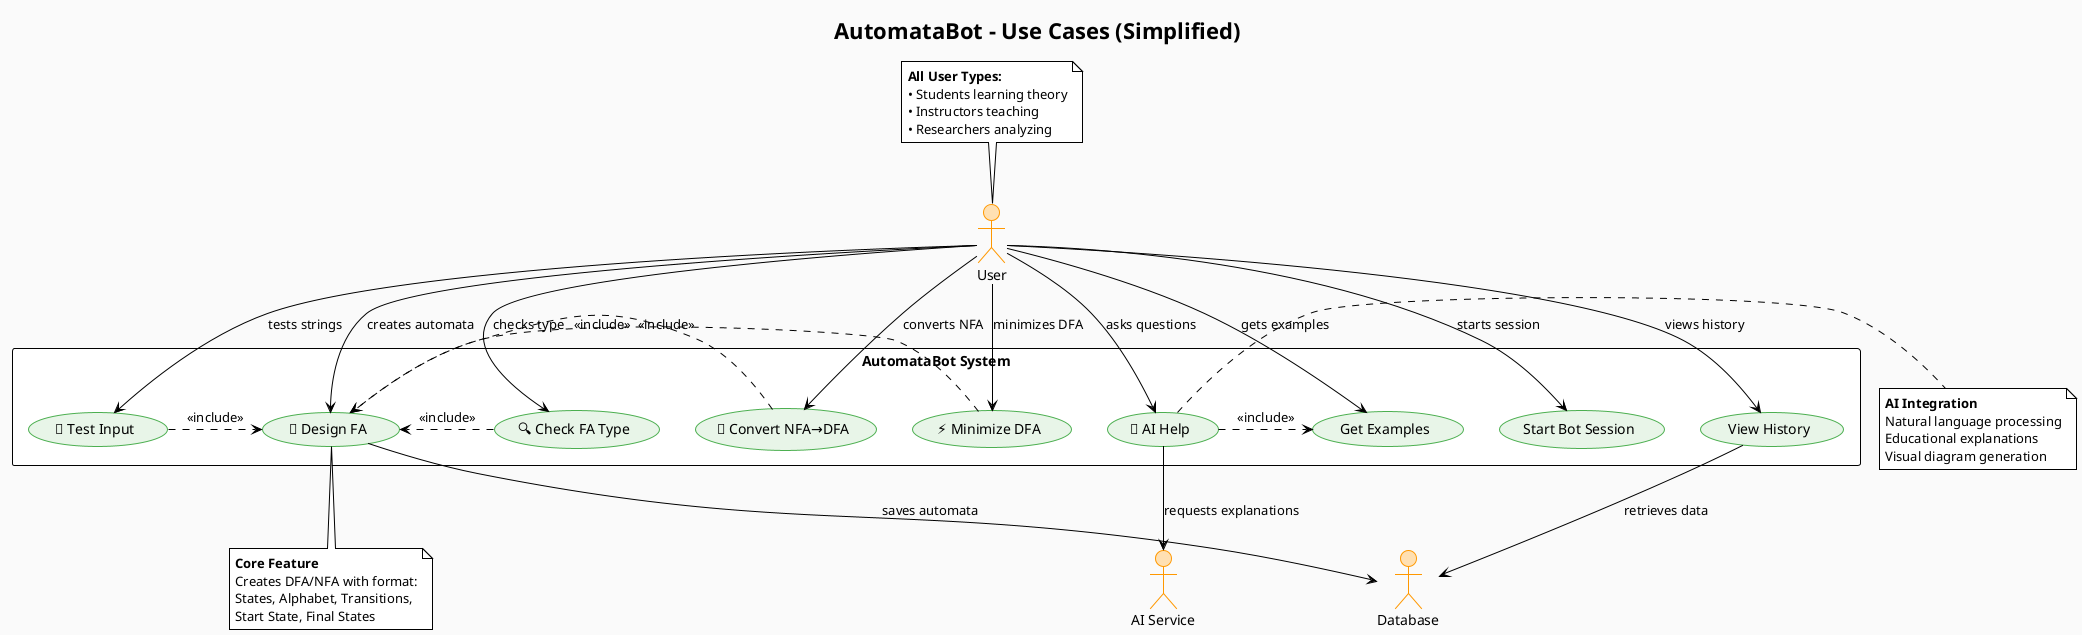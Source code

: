 @startuml AutomataBot_UseCases_Simple

!theme plain
skinparam backgroundColor #FAFAFA
skinparam usecase {
    BackgroundColor #E8F5E8
    BorderColor #4CAF50
}
skinparam actor {
    BackgroundColor #FFE0B2
    BorderColor #FF9800
}

title AutomataBot - Use Cases (Simplified)

' Primary Actor
actor "User" as user

' External Systems
actor "AI Service" as ai
actor "Database" as db

' System boundary
rectangle "AutomataBot System" {
    
    ' Core Features (6 main operations)
    usecase "🔧 Design FA" as UC1
    usecase "🧪 Test Input" as UC2
    usecase "🔍 Check FA Type" as UC3
    usecase "🔄 Convert NFA→DFA" as UC4
    usecase "⚡ Minimize DFA" as UC5
    usecase "🧠 AI Help" as UC6
    
    ' Supporting Features
    usecase "Start Bot Session" as UC7
    usecase "View History" as UC8
    usecase "Get Examples" as UC9
}

' User interactions with core features
user --> UC1 : creates automata
user --> UC2 : tests strings
user --> UC3 : checks type
user --> UC4 : converts NFA
user --> UC5 : minimizes DFA
user --> UC6 : asks questions
user --> UC7 : starts session
user --> UC8 : views history
user --> UC9 : gets examples

' Include relationships
UC2 .> UC1 : <<include>>
UC3 .> UC1 : <<include>>
UC4 .> UC1 : <<include>>
UC5 .> UC1 : <<include>>
UC6 .> UC9 : <<include>>

' External dependencies
UC6 --> ai : requests explanations
UC8 --> db : retrieves data
UC1 --> db : saves automata

note top of user
    **All User Types:**
    • Students learning theory
    • Instructors teaching
    • Researchers analyzing
end note

note bottom of UC1
    **Core Feature**
    Creates DFA/NFA with format:
    States, Alphabet, Transitions,
    Start State, Final States
end note

note right of UC6
    **AI Integration**
    Natural language processing
    Educational explanations
    Visual diagram generation
end note

@enduml

